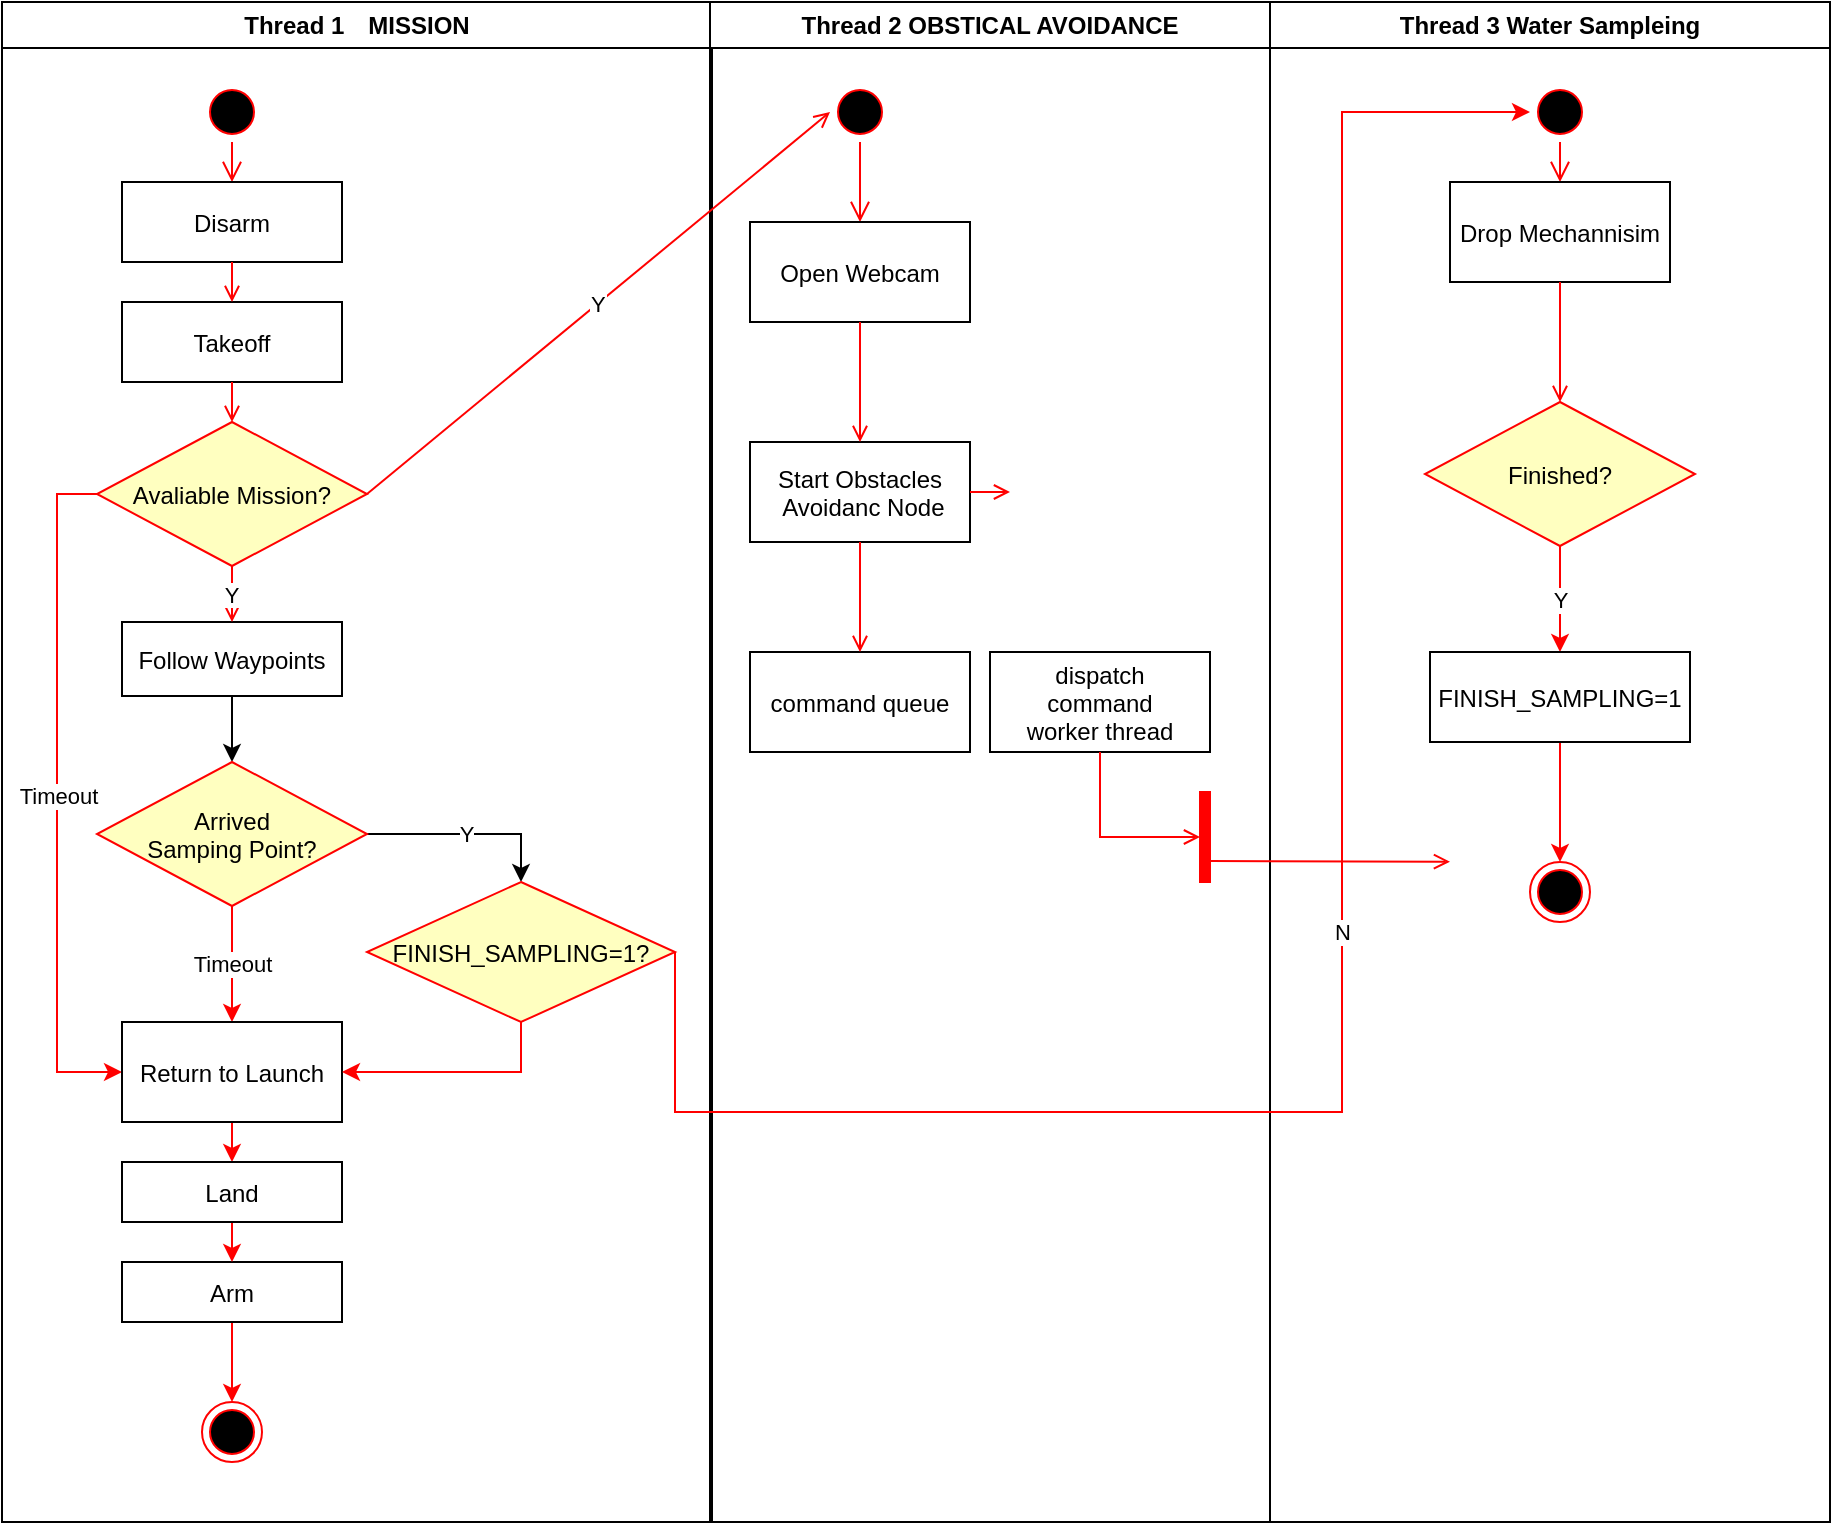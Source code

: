 <mxfile version="14.1.8" type="github">
  <diagram name="Page-1" id="e7e014a7-5840-1c2e-5031-d8a46d1fe8dd">
    <mxGraphModel dx="1483" dy="783" grid="1" gridSize="10" guides="1" tooltips="1" connect="1" arrows="1" fold="1" page="1" pageScale="1" pageWidth="1169" pageHeight="826" background="#ffffff" math="0" shadow="0">
      <root>
        <mxCell id="0" />
        <mxCell id="1" parent="0" />
        <mxCell id="2" value="Thread 1　MISSION" style="swimlane;whiteSpace=wrap" parent="1" vertex="1">
          <mxGeometry x="90" y="50" width="355" height="760" as="geometry" />
        </mxCell>
        <mxCell id="5" value="" style="ellipse;shape=startState;fillColor=#000000;strokeColor=#ff0000;" parent="2" vertex="1">
          <mxGeometry x="100" y="40" width="30" height="30" as="geometry" />
        </mxCell>
        <mxCell id="6" value="" style="edgeStyle=elbowEdgeStyle;elbow=horizontal;verticalAlign=bottom;endArrow=open;endSize=8;strokeColor=#FF0000;endFill=1;rounded=0" parent="2" source="5" target="7" edge="1">
          <mxGeometry x="100" y="40" as="geometry">
            <mxPoint x="115" y="110" as="targetPoint" />
          </mxGeometry>
        </mxCell>
        <mxCell id="7" value="Disarm" style="" parent="2" vertex="1">
          <mxGeometry x="60" y="90" width="110" height="40" as="geometry" />
        </mxCell>
        <mxCell id="8" value="Takeoff" style="" parent="2" vertex="1">
          <mxGeometry x="60" y="150" width="110" height="40" as="geometry" />
        </mxCell>
        <mxCell id="9" value="" style="endArrow=open;strokeColor=#FF0000;endFill=1;rounded=0" parent="2" source="7" target="8" edge="1">
          <mxGeometry relative="1" as="geometry" />
        </mxCell>
        <mxCell id="11" value="" style="endArrow=open;strokeColor=#FF0000;endFill=1;rounded=0;entryX=0.5;entryY=0;entryDx=0;entryDy=0;" parent="2" source="8" target="lEqOnGy5qkWv927JAk-z-43" edge="1">
          <mxGeometry relative="1" as="geometry">
            <mxPoint x="115" y="325" as="targetPoint" />
          </mxGeometry>
        </mxCell>
        <mxCell id="lEqOnGy5qkWv927JAk-z-46" style="edgeStyle=orthogonalEdgeStyle;rounded=0;orthogonalLoop=1;jettySize=auto;html=1;exitX=0.5;exitY=1;exitDx=0;exitDy=0;entryX=0.5;entryY=0;entryDx=0;entryDy=0;" edge="1" parent="2" source="lEqOnGy5qkWv927JAk-z-41" target="lEqOnGy5qkWv927JAk-z-45">
          <mxGeometry relative="1" as="geometry" />
        </mxCell>
        <mxCell id="lEqOnGy5qkWv927JAk-z-41" value="Follow Waypoints" style="" vertex="1" parent="2">
          <mxGeometry x="60" y="310" width="110" height="37" as="geometry" />
        </mxCell>
        <mxCell id="lEqOnGy5qkWv927JAk-z-42" value="Y" style="endArrow=open;strokeColor=#FF0000;endFill=1;rounded=0;exitX=0.5;exitY=1;exitDx=0;exitDy=0;" edge="1" parent="2" source="lEqOnGy5qkWv927JAk-z-43" target="lEqOnGy5qkWv927JAk-z-41">
          <mxGeometry relative="1" as="geometry">
            <mxPoint x="115" y="375" as="sourcePoint" />
            <mxPoint x="125" y="335" as="targetPoint" />
          </mxGeometry>
        </mxCell>
        <mxCell id="lEqOnGy5qkWv927JAk-z-62" value="Timeout" style="edgeStyle=orthogonalEdgeStyle;rounded=0;orthogonalLoop=1;jettySize=auto;html=1;exitX=0;exitY=0.5;exitDx=0;exitDy=0;entryX=0;entryY=0.5;entryDx=0;entryDy=0;strokeColor=#FF0000;" edge="1" parent="2" source="lEqOnGy5qkWv927JAk-z-43" target="lEqOnGy5qkWv927JAk-z-47">
          <mxGeometry relative="1" as="geometry" />
        </mxCell>
        <mxCell id="lEqOnGy5qkWv927JAk-z-43" value="Avaliable Mission?" style="rhombus;fillColor=#ffffc0;strokeColor=#ff0000;" vertex="1" parent="2">
          <mxGeometry x="47.5" y="210" width="135" height="72" as="geometry" />
        </mxCell>
        <mxCell id="lEqOnGy5qkWv927JAk-z-49" style="edgeStyle=orthogonalEdgeStyle;rounded=0;orthogonalLoop=1;jettySize=auto;html=1;exitX=1;exitY=0.5;exitDx=0;exitDy=0;entryX=0.5;entryY=0;entryDx=0;entryDy=0;" edge="1" parent="2" source="lEqOnGy5qkWv927JAk-z-45" target="lEqOnGy5qkWv927JAk-z-48">
          <mxGeometry relative="1" as="geometry" />
        </mxCell>
        <mxCell id="lEqOnGy5qkWv927JAk-z-66" value="Y" style="edgeLabel;html=1;align=center;verticalAlign=middle;resizable=0;points=[];" vertex="1" connectable="0" parent="lEqOnGy5qkWv927JAk-z-49">
          <mxGeometry x="-0.034" relative="1" as="geometry">
            <mxPoint as="offset" />
          </mxGeometry>
        </mxCell>
        <mxCell id="lEqOnGy5qkWv927JAk-z-61" value="Timeout" style="edgeStyle=orthogonalEdgeStyle;rounded=0;orthogonalLoop=1;jettySize=auto;html=1;exitX=0.5;exitY=1;exitDx=0;exitDy=0;strokeColor=#FF0000;" edge="1" parent="2" source="lEqOnGy5qkWv927JAk-z-45" target="lEqOnGy5qkWv927JAk-z-47">
          <mxGeometry relative="1" as="geometry" />
        </mxCell>
        <mxCell id="lEqOnGy5qkWv927JAk-z-45" value="Arrived &#xa;Samping Point?" style="rhombus;fillColor=#ffffc0;strokeColor=#ff0000;" vertex="1" parent="2">
          <mxGeometry x="47.5" y="380" width="135" height="72" as="geometry" />
        </mxCell>
        <mxCell id="lEqOnGy5qkWv927JAk-z-69" style="edgeStyle=orthogonalEdgeStyle;rounded=0;orthogonalLoop=1;jettySize=auto;html=1;exitX=0.5;exitY=1;exitDx=0;exitDy=0;strokeColor=#FF0000;entryX=0.5;entryY=0;entryDx=0;entryDy=0;" edge="1" parent="2" source="lEqOnGy5qkWv927JAk-z-47" target="lEqOnGy5qkWv927JAk-z-71">
          <mxGeometry relative="1" as="geometry">
            <mxPoint x="115" y="570" as="targetPoint" />
          </mxGeometry>
        </mxCell>
        <mxCell id="lEqOnGy5qkWv927JAk-z-47" value="Return to Launch" style="" vertex="1" parent="2">
          <mxGeometry x="60" y="510" width="110" height="50" as="geometry" />
        </mxCell>
        <mxCell id="lEqOnGy5qkWv927JAk-z-60" style="edgeStyle=orthogonalEdgeStyle;rounded=0;orthogonalLoop=1;jettySize=auto;html=1;exitX=0.5;exitY=1;exitDx=0;exitDy=0;entryX=1;entryY=0.5;entryDx=0;entryDy=0;strokeColor=#FF0000;" edge="1" parent="2" source="lEqOnGy5qkWv927JAk-z-48" target="lEqOnGy5qkWv927JAk-z-47">
          <mxGeometry relative="1" as="geometry" />
        </mxCell>
        <mxCell id="lEqOnGy5qkWv927JAk-z-48" value="FINISH_SAMPLING=1?" style="rhombus;fillColor=#ffffc0;strokeColor=#ff0000;" vertex="1" parent="2">
          <mxGeometry x="182.5" y="440" width="154" height="70" as="geometry" />
        </mxCell>
        <mxCell id="lEqOnGy5qkWv927JAk-z-64" value="" style="ellipse;shape=endState;fillColor=#000000;strokeColor=#ff0000" vertex="1" parent="2">
          <mxGeometry x="100" y="700" width="30" height="30" as="geometry" />
        </mxCell>
        <mxCell id="lEqOnGy5qkWv927JAk-z-72" style="edgeStyle=orthogonalEdgeStyle;rounded=0;orthogonalLoop=1;jettySize=auto;html=1;exitX=0.5;exitY=1;exitDx=0;exitDy=0;strokeColor=#FF0000;" edge="1" parent="2" source="lEqOnGy5qkWv927JAk-z-67" target="lEqOnGy5qkWv927JAk-z-64">
          <mxGeometry relative="1" as="geometry" />
        </mxCell>
        <mxCell id="lEqOnGy5qkWv927JAk-z-67" value="Arm" style="" vertex="1" parent="2">
          <mxGeometry x="60" y="630" width="110" height="30" as="geometry" />
        </mxCell>
        <mxCell id="lEqOnGy5qkWv927JAk-z-70" style="edgeStyle=orthogonalEdgeStyle;rounded=0;orthogonalLoop=1;jettySize=auto;html=1;exitX=0.5;exitY=1;exitDx=0;exitDy=0;entryX=0.5;entryY=0;entryDx=0;entryDy=0;strokeColor=#FF0000;" edge="1" parent="2" source="lEqOnGy5qkWv927JAk-z-71" target="lEqOnGy5qkWv927JAk-z-67">
          <mxGeometry relative="1" as="geometry">
            <mxPoint x="115" y="640" as="sourcePoint" />
          </mxGeometry>
        </mxCell>
        <mxCell id="lEqOnGy5qkWv927JAk-z-71" value="Land" style="" vertex="1" parent="2">
          <mxGeometry x="60" y="580" width="110" height="30" as="geometry" />
        </mxCell>
        <mxCell id="3" value="Thread 2 OBSTICAL AVOIDANCE" style="swimlane;whiteSpace=wrap" parent="1" vertex="1">
          <mxGeometry x="444" y="50" width="280" height="760" as="geometry" />
        </mxCell>
        <mxCell id="13" value="" style="ellipse;shape=startState;fillColor=#000000;strokeColor=#ff0000;" parent="3" vertex="1">
          <mxGeometry x="60" y="40" width="30" height="30" as="geometry" />
        </mxCell>
        <mxCell id="14" value="" style="edgeStyle=elbowEdgeStyle;elbow=horizontal;verticalAlign=bottom;endArrow=open;endSize=8;strokeColor=#FF0000;endFill=1;rounded=0" parent="3" source="13" target="15" edge="1">
          <mxGeometry x="40" y="20" as="geometry">
            <mxPoint x="55" y="90" as="targetPoint" />
          </mxGeometry>
        </mxCell>
        <mxCell id="15" value="Open Webcam" style="" parent="3" vertex="1">
          <mxGeometry x="20" y="110" width="110" height="50" as="geometry" />
        </mxCell>
        <mxCell id="16" value="Start Obstacles&#xa; Avoidanc Node" style="" parent="3" vertex="1">
          <mxGeometry x="20" y="220" width="110" height="50" as="geometry" />
        </mxCell>
        <mxCell id="17" value="" style="endArrow=open;strokeColor=#FF0000;endFill=1;rounded=0" parent="3" source="15" target="16" edge="1">
          <mxGeometry relative="1" as="geometry" />
        </mxCell>
        <mxCell id="18" value="command queue" style="" parent="3" vertex="1">
          <mxGeometry x="20" y="325" width="110" height="50" as="geometry" />
        </mxCell>
        <mxCell id="19" value="" style="endArrow=open;strokeColor=#FF0000;endFill=1;rounded=0" parent="3" source="16" target="18" edge="1">
          <mxGeometry relative="1" as="geometry" />
        </mxCell>
        <mxCell id="24" value="" style="endArrow=open;strokeColor=#FF0000;endFill=1;rounded=0" parent="3" source="16" edge="1">
          <mxGeometry relative="1" as="geometry">
            <mxPoint x="150" y="245" as="targetPoint" />
          </mxGeometry>
        </mxCell>
        <mxCell id="30" value="dispatch&#xa;command&#xa;worker thread" style="" parent="3" vertex="1">
          <mxGeometry x="140" y="325" width="110" height="50" as="geometry" />
        </mxCell>
        <mxCell id="34" value="" style="whiteSpace=wrap;strokeColor=#FF0000;fillColor=#FF0000" parent="3" vertex="1">
          <mxGeometry x="245" y="395" width="5" height="45" as="geometry" />
        </mxCell>
        <mxCell id="41" value="" style="edgeStyle=elbowEdgeStyle;elbow=horizontal;entryX=0;entryY=0.5;strokeColor=#FF0000;endArrow=open;endFill=1;rounded=0" parent="3" source="30" target="34" edge="1">
          <mxGeometry width="100" height="100" relative="1" as="geometry">
            <mxPoint x="60" y="480" as="sourcePoint" />
            <mxPoint x="160" y="380" as="targetPoint" />
            <Array as="points">
              <mxPoint x="195" y="400" />
            </Array>
          </mxGeometry>
        </mxCell>
        <mxCell id="4" value="Thread 3 Water Sampleing" style="swimlane;whiteSpace=wrap" parent="1" vertex="1">
          <mxGeometry x="724" y="50" width="280" height="760" as="geometry" />
        </mxCell>
        <mxCell id="37" value="" style="edgeStyle=none;strokeColor=#FF0000;endArrow=open;endFill=1;rounded=0" parent="4" edge="1">
          <mxGeometry width="100" height="100" relative="1" as="geometry">
            <mxPoint x="-30" y="429.5" as="sourcePoint" />
            <mxPoint x="90" y="429.843" as="targetPoint" />
          </mxGeometry>
        </mxCell>
        <mxCell id="38" value="" style="ellipse;shape=endState;fillColor=#000000;strokeColor=#ff0000" parent="4" vertex="1">
          <mxGeometry x="130" y="430" width="30" height="30" as="geometry" />
        </mxCell>
        <mxCell id="lEqOnGy5qkWv927JAk-z-50" value="" style="ellipse;shape=startState;fillColor=#000000;strokeColor=#ff0000;" vertex="1" parent="4">
          <mxGeometry x="130" y="40" width="30" height="30" as="geometry" />
        </mxCell>
        <mxCell id="lEqOnGy5qkWv927JAk-z-51" value="" style="edgeStyle=elbowEdgeStyle;elbow=horizontal;verticalAlign=bottom;endArrow=open;endSize=8;strokeColor=#FF0000;endFill=1;rounded=0" edge="1" parent="4" source="lEqOnGy5qkWv927JAk-z-50" target="lEqOnGy5qkWv927JAk-z-52">
          <mxGeometry x="-35" y="-10" as="geometry">
            <mxPoint x="-20" y="60" as="targetPoint" />
          </mxGeometry>
        </mxCell>
        <mxCell id="lEqOnGy5qkWv927JAk-z-52" value="Drop Mechannisim" style="" vertex="1" parent="4">
          <mxGeometry x="90" y="90" width="110" height="50" as="geometry" />
        </mxCell>
        <mxCell id="lEqOnGy5qkWv927JAk-z-54" value="" style="endArrow=open;strokeColor=#FF0000;endFill=1;rounded=0;entryX=0.5;entryY=0;entryDx=0;entryDy=0;" edge="1" parent="4" source="lEqOnGy5qkWv927JAk-z-52" target="lEqOnGy5qkWv927JAk-z-55">
          <mxGeometry relative="1" as="geometry">
            <mxPoint x="145" y="170.0" as="targetPoint" />
          </mxGeometry>
        </mxCell>
        <mxCell id="lEqOnGy5qkWv927JAk-z-58" value="Y" style="edgeStyle=orthogonalEdgeStyle;rounded=0;orthogonalLoop=1;jettySize=auto;html=1;exitX=0.5;exitY=1;exitDx=0;exitDy=0;entryX=0.5;entryY=0;entryDx=0;entryDy=0;strokeColor=#FF0000;" edge="1" parent="4" source="lEqOnGy5qkWv927JAk-z-55" target="lEqOnGy5qkWv927JAk-z-57">
          <mxGeometry relative="1" as="geometry" />
        </mxCell>
        <mxCell id="lEqOnGy5qkWv927JAk-z-55" value="Finished?" style="rhombus;fillColor=#ffffc0;strokeColor=#ff0000;" vertex="1" parent="4">
          <mxGeometry x="77.5" y="200" width="135" height="72" as="geometry" />
        </mxCell>
        <mxCell id="lEqOnGy5qkWv927JAk-z-59" style="edgeStyle=orthogonalEdgeStyle;rounded=0;orthogonalLoop=1;jettySize=auto;html=1;exitX=0.5;exitY=1;exitDx=0;exitDy=0;strokeColor=#FF0000;" edge="1" parent="4" source="lEqOnGy5qkWv927JAk-z-57" target="38">
          <mxGeometry relative="1" as="geometry" />
        </mxCell>
        <mxCell id="lEqOnGy5qkWv927JAk-z-57" value="FINISH_SAMPLING=1" style="" vertex="1" parent="4">
          <mxGeometry x="80" y="325" width="130" height="45" as="geometry" />
        </mxCell>
        <mxCell id="20" value="Y" style="endArrow=open;strokeColor=#FF0000;endFill=1;rounded=0;exitX=1;exitY=0.5;exitDx=0;exitDy=0;entryX=0;entryY=0.5;entryDx=0;entryDy=0;" parent="1" source="lEqOnGy5qkWv927JAk-z-43" target="13" edge="1">
          <mxGeometry relative="1" as="geometry">
            <mxPoint x="335" y="400" as="sourcePoint" />
          </mxGeometry>
        </mxCell>
        <mxCell id="lEqOnGy5qkWv927JAk-z-56" value="N" style="edgeStyle=orthogonalEdgeStyle;rounded=0;orthogonalLoop=1;jettySize=auto;html=1;exitX=1;exitY=0.5;exitDx=0;exitDy=0;entryX=0;entryY=0.5;entryDx=0;entryDy=0;fillColor=#f8cecc;strokeColor=#FF0000;" edge="1" parent="1" source="lEqOnGy5qkWv927JAk-z-48" target="lEqOnGy5qkWv927JAk-z-50">
          <mxGeometry relative="1" as="geometry">
            <Array as="points">
              <mxPoint x="760" y="605" />
              <mxPoint x="760" y="105" />
            </Array>
          </mxGeometry>
        </mxCell>
      </root>
    </mxGraphModel>
  </diagram>
</mxfile>
